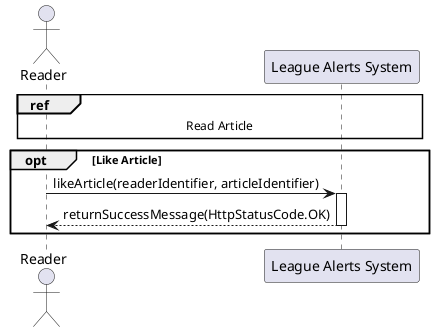 @startuml
actor Reader
participant "League Alerts System" as LAS

ref over Reader, LAS : Read Article

opt Like Article
    Reader -> LAS: likeArticle(readerIdentifier, articleIdentifier)
    activate LAS
        LAS --> Reader: returnSuccessMessage(HttpStatusCode.OK)
    deactivate LAS
end opt
@enduml
